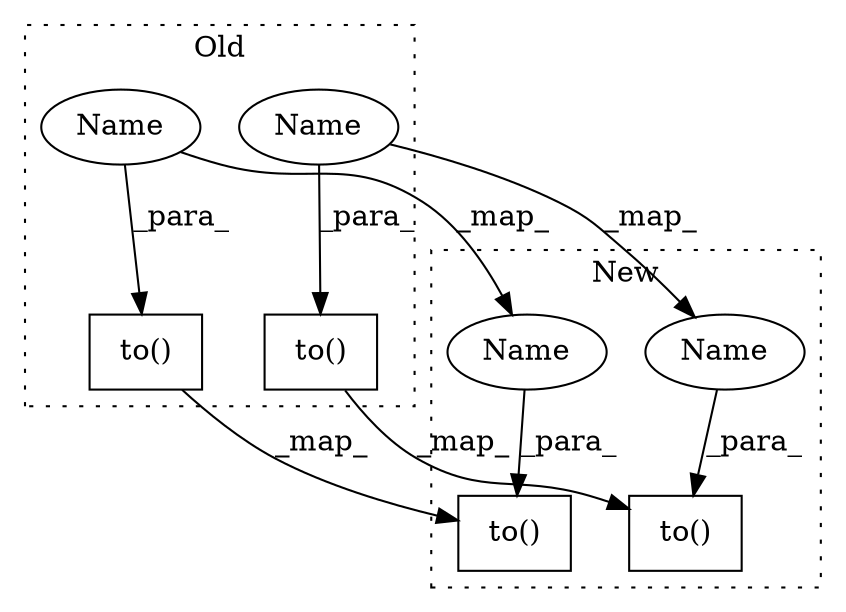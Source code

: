 digraph G {
subgraph cluster0 {
1 [label="to()" a="75" s="1213,1429" l="205,1" shape="box"];
4 [label="to()" a="75" s="1523,1746" l="212,1" shape="box"];
5 [label="Name" a="87" s="1418" l="11" shape="ellipse"];
6 [label="Name" a="87" s="1735" l="11" shape="ellipse"];
label = "Old";
style="dotted";
}
subgraph cluster1 {
2 [label="to()" a="75" s="1213,1429" l="205,1" shape="box"];
3 [label="to()" a="75" s="1539,1762" l="212,1" shape="box"];
7 [label="Name" a="87" s="1751" l="11" shape="ellipse"];
8 [label="Name" a="87" s="1418" l="11" shape="ellipse"];
label = "New";
style="dotted";
}
1 -> 2 [label="_map_"];
4 -> 3 [label="_map_"];
5 -> 1 [label="_para_"];
5 -> 8 [label="_map_"];
6 -> 4 [label="_para_"];
6 -> 7 [label="_map_"];
7 -> 3 [label="_para_"];
8 -> 2 [label="_para_"];
}